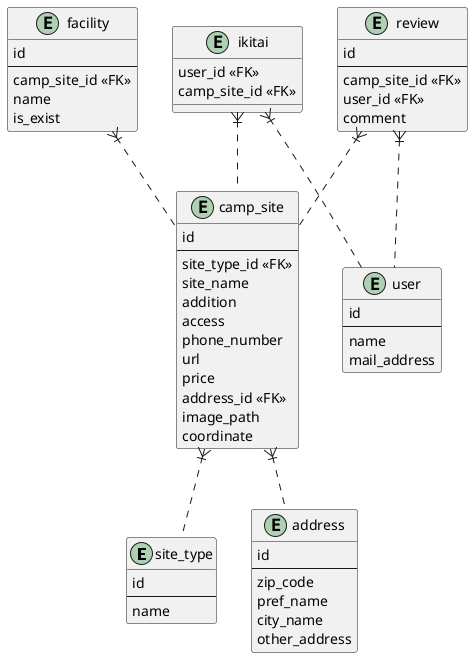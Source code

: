 @startuml

entity site_type {
    id
    --
    name
}

entity address {
    id
    --
    zip_code
    pref_name
    city_name
    other_address
}

entity camp_site {
    id
    --
    site_type_id <<FK>>
    site_name
    addition
    access
    phone_number
    url
    price
    address_id <<FK>>
    image_path
    coordinate
}
camp_site }|.. site_type
camp_site }|.. address

entity facility {
    id
    --
    camp_site_id <<FK>>
    name
    is_exist
}
facility }|.. camp_site

entity user {
    id
    --
    name
    mail_address
}

entity review {
    id
    --
    camp_site_id <<FK>>
    user_id <<FK>>
    comment
}
review }|.. camp_site
review }|.. user

entity ikitai {
    user_id <<FK>>
    camp_site_id <<FK>>
}
ikitai }|.. user
ikitai }|.. camp_site

@enduml